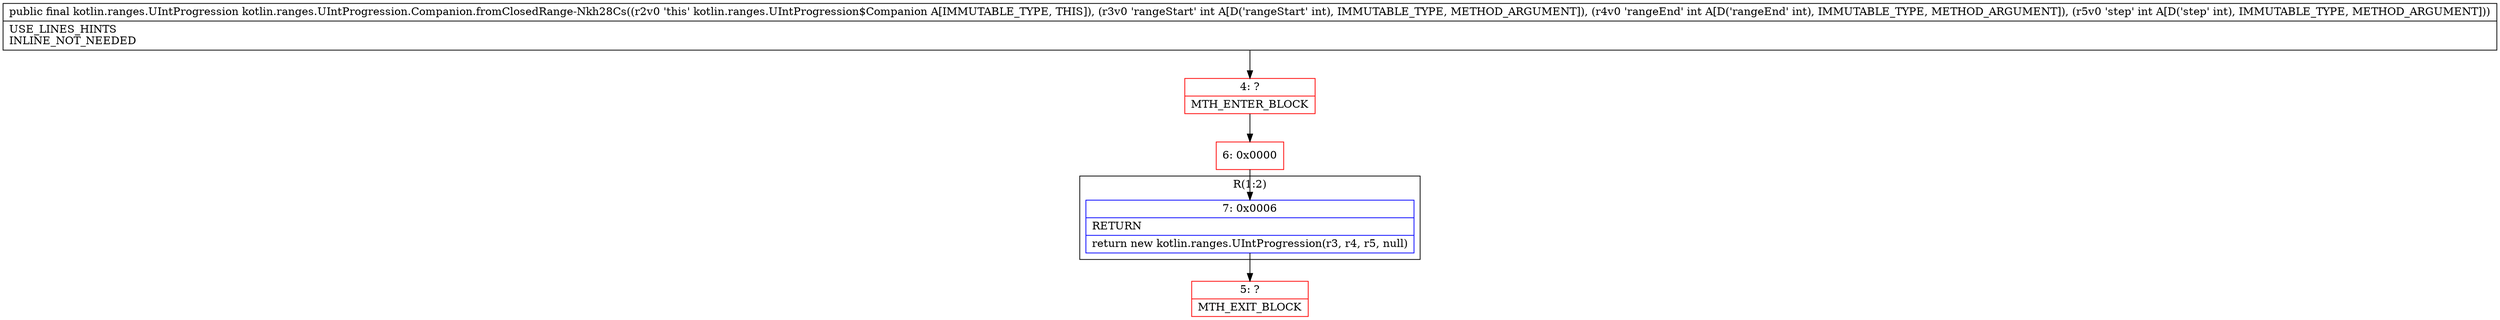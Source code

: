 digraph "CFG forkotlin.ranges.UIntProgression.Companion.fromClosedRange\-Nkh28Cs(III)Lkotlin\/ranges\/UIntProgression;" {
subgraph cluster_Region_608533019 {
label = "R(1:2)";
node [shape=record,color=blue];
Node_7 [shape=record,label="{7\:\ 0x0006|RETURN\l|return new kotlin.ranges.UIntProgression(r3, r4, r5, null)\l}"];
}
Node_4 [shape=record,color=red,label="{4\:\ ?|MTH_ENTER_BLOCK\l}"];
Node_6 [shape=record,color=red,label="{6\:\ 0x0000}"];
Node_5 [shape=record,color=red,label="{5\:\ ?|MTH_EXIT_BLOCK\l}"];
MethodNode[shape=record,label="{public final kotlin.ranges.UIntProgression kotlin.ranges.UIntProgression.Companion.fromClosedRange\-Nkh28Cs((r2v0 'this' kotlin.ranges.UIntProgression$Companion A[IMMUTABLE_TYPE, THIS]), (r3v0 'rangeStart' int A[D('rangeStart' int), IMMUTABLE_TYPE, METHOD_ARGUMENT]), (r4v0 'rangeEnd' int A[D('rangeEnd' int), IMMUTABLE_TYPE, METHOD_ARGUMENT]), (r5v0 'step' int A[D('step' int), IMMUTABLE_TYPE, METHOD_ARGUMENT]))  | USE_LINES_HINTS\lINLINE_NOT_NEEDED\l}"];
MethodNode -> Node_4;Node_7 -> Node_5;
Node_4 -> Node_6;
Node_6 -> Node_7;
}


